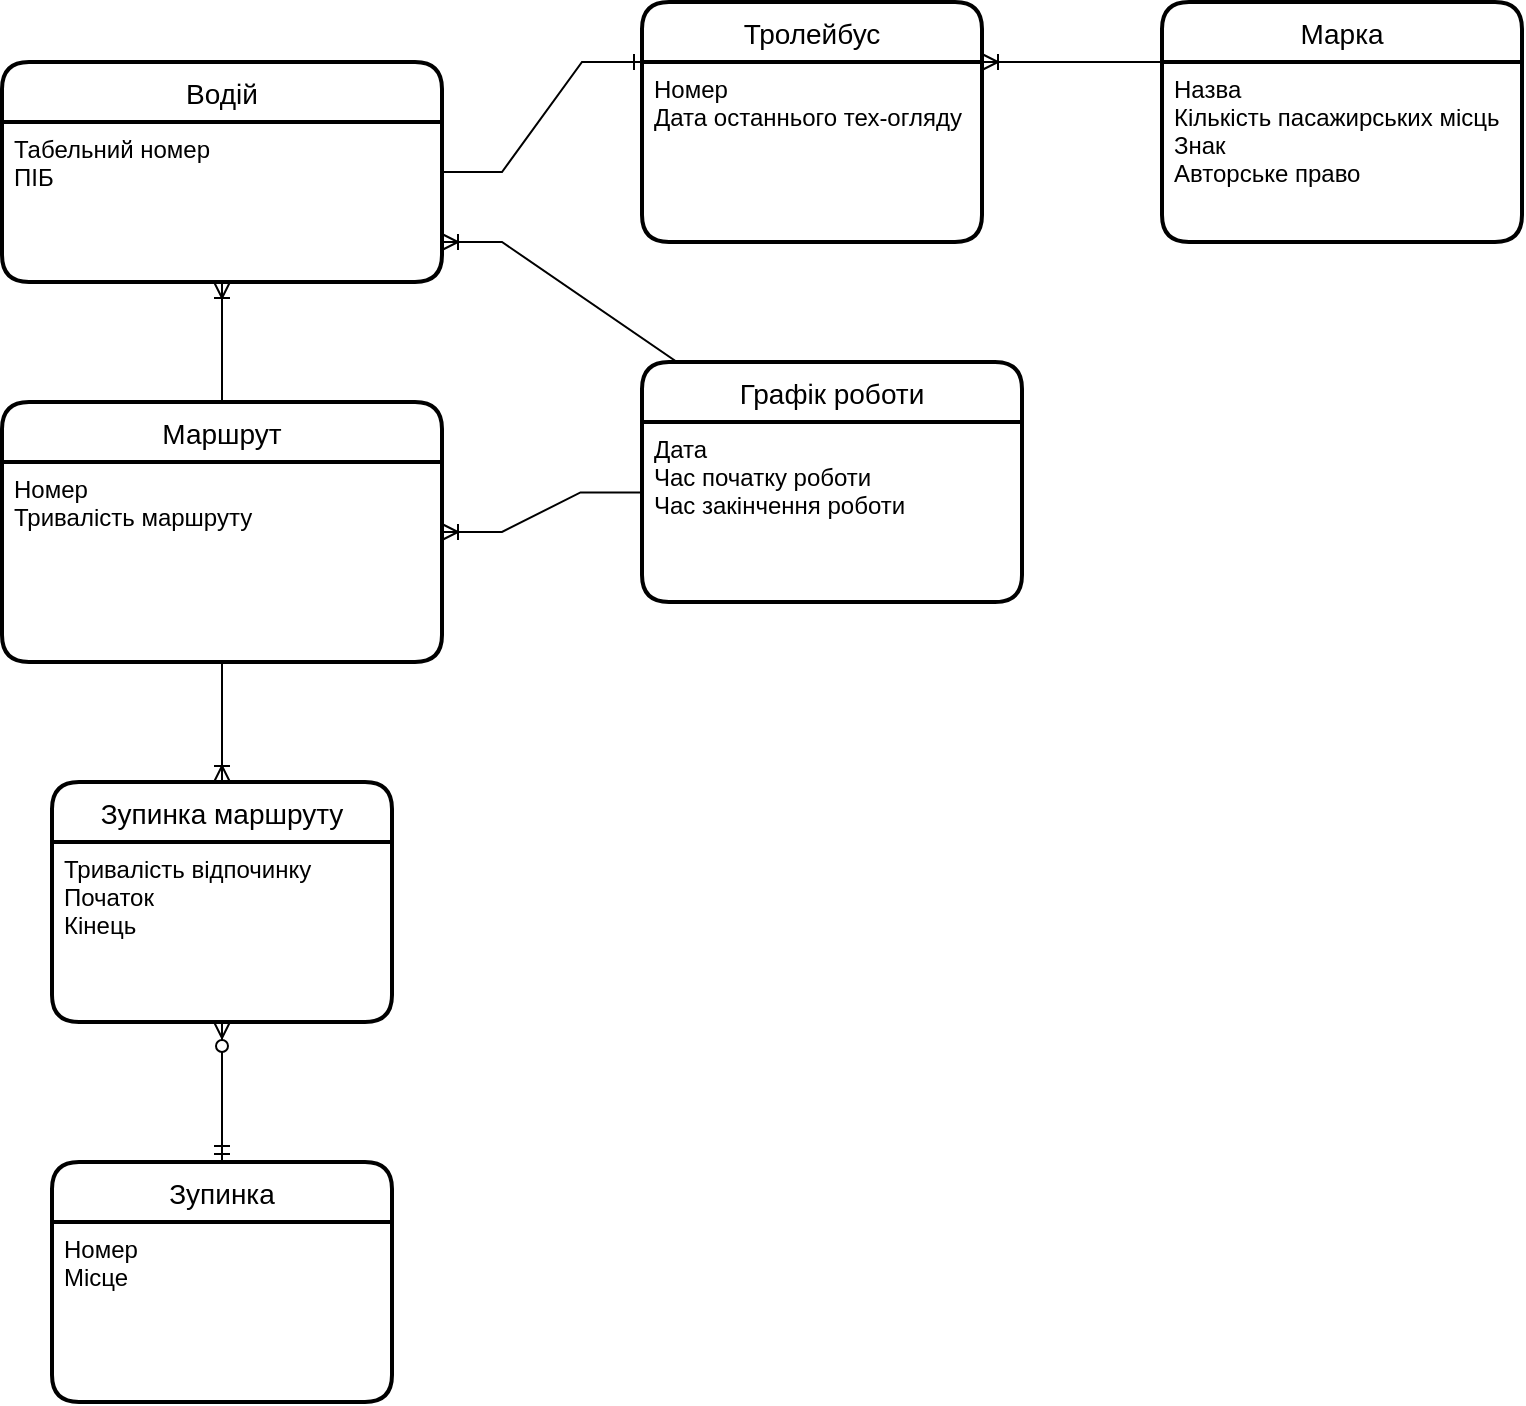 <mxfile version="18.0.6" type="device"><diagram id="R2lEEEUBdFMjLlhIrx00" name="Page-1"><mxGraphModel dx="1487" dy="1848" grid="1" gridSize="10" guides="1" tooltips="1" connect="1" arrows="1" fold="1" page="1" pageScale="1" pageWidth="850" pageHeight="1100" math="0" shadow="0" extFonts="Permanent Marker^https://fonts.googleapis.com/css?family=Permanent+Marker"><root><mxCell id="0"/><mxCell id="1" parent="0"/><mxCell id="nLsS8Zu92wZVRIPq-HFj-1" value="Водій" style="swimlane;childLayout=stackLayout;horizontal=1;startSize=30;horizontalStack=0;rounded=1;fontSize=14;fontStyle=0;strokeWidth=2;resizeParent=0;resizeLast=1;shadow=0;dashed=0;align=center;" parent="1" vertex="1"><mxGeometry x="60" y="30" width="220" height="110" as="geometry"/></mxCell><mxCell id="nLsS8Zu92wZVRIPq-HFj-2" value="Табельний номер&#10;ПІБ&#10;&#10;" style="align=left;strokeColor=none;fillColor=none;spacingLeft=4;fontSize=12;verticalAlign=top;resizable=0;rotatable=0;part=1;" parent="nLsS8Zu92wZVRIPq-HFj-1" vertex="1"><mxGeometry y="30" width="220" height="80" as="geometry"/></mxCell><mxCell id="nLsS8Zu92wZVRIPq-HFj-9" value="Тролейбус" style="swimlane;childLayout=stackLayout;horizontal=1;startSize=30;horizontalStack=0;rounded=1;fontSize=14;fontStyle=0;strokeWidth=2;resizeParent=0;resizeLast=1;shadow=0;dashed=0;align=center;" parent="1" vertex="1"><mxGeometry x="380" width="170" height="120" as="geometry"/></mxCell><mxCell id="nLsS8Zu92wZVRIPq-HFj-10" value="Номер&#10;Дата останнього тех-огляду" style="align=left;strokeColor=none;fillColor=none;spacingLeft=4;fontSize=12;verticalAlign=top;resizable=0;rotatable=0;part=1;" parent="nLsS8Zu92wZVRIPq-HFj-9" vertex="1"><mxGeometry y="30" width="170" height="90" as="geometry"/></mxCell><mxCell id="nLsS8Zu92wZVRIPq-HFj-11" value="Маршрут" style="swimlane;childLayout=stackLayout;horizontal=1;startSize=30;horizontalStack=0;rounded=1;fontSize=14;fontStyle=0;strokeWidth=2;resizeParent=0;resizeLast=1;shadow=0;dashed=0;align=center;strokeColor=#000000;" parent="1" vertex="1"><mxGeometry x="60" y="200" width="220" height="130" as="geometry"/></mxCell><mxCell id="nLsS8Zu92wZVRIPq-HFj-12" value="Номер&#10;Тривалість маршруту" style="align=left;strokeColor=none;fillColor=none;spacingLeft=4;fontSize=12;verticalAlign=top;resizable=0;rotatable=0;part=1;" parent="nLsS8Zu92wZVRIPq-HFj-11" vertex="1"><mxGeometry y="30" width="220" height="100" as="geometry"/></mxCell><mxCell id="nLsS8Zu92wZVRIPq-HFj-14" value="Марка" style="swimlane;childLayout=stackLayout;horizontal=1;startSize=30;horizontalStack=0;rounded=1;fontSize=14;fontStyle=0;strokeWidth=2;resizeParent=0;resizeLast=1;shadow=0;dashed=0;align=center;" parent="1" vertex="1"><mxGeometry x="640" width="180" height="120" as="geometry"/></mxCell><mxCell id="nLsS8Zu92wZVRIPq-HFj-15" value="Назва&#10;Кількість пасажирських місць &#10;Знак&#10;Авторське право" style="align=left;strokeColor=none;fillColor=none;spacingLeft=4;fontSize=12;verticalAlign=top;resizable=0;rotatable=0;part=1;" parent="nLsS8Zu92wZVRIPq-HFj-14" vertex="1"><mxGeometry y="30" width="180" height="90" as="geometry"/></mxCell><mxCell id="nLsS8Zu92wZVRIPq-HFj-35" value="Графік роботи" style="swimlane;childLayout=stackLayout;horizontal=1;startSize=30;horizontalStack=0;rounded=1;fontSize=14;fontStyle=0;strokeWidth=2;resizeParent=0;resizeLast=1;shadow=0;dashed=0;align=center;" parent="1" vertex="1"><mxGeometry x="380" y="180" width="190" height="120" as="geometry"/></mxCell><mxCell id="nLsS8Zu92wZVRIPq-HFj-36" value="Дата&#10;Час початку роботи&#10;Час закінчення роботи" style="align=left;strokeColor=none;fillColor=none;spacingLeft=4;fontSize=12;verticalAlign=top;resizable=0;rotatable=0;part=1;" parent="nLsS8Zu92wZVRIPq-HFj-35" vertex="1"><mxGeometry y="30" width="190" height="90" as="geometry"/></mxCell><mxCell id="nLsS8Zu92wZVRIPq-HFj-37" value="Зупинка" style="swimlane;childLayout=stackLayout;horizontal=1;startSize=30;horizontalStack=0;rounded=1;fontSize=14;fontStyle=0;strokeWidth=2;resizeParent=0;resizeLast=1;shadow=0;dashed=0;align=center;" parent="1" vertex="1"><mxGeometry x="85" y="580" width="170" height="120" as="geometry"/></mxCell><mxCell id="nLsS8Zu92wZVRIPq-HFj-38" value="Номер&#10;Місце" style="align=left;strokeColor=none;fillColor=none;spacingLeft=4;fontSize=12;verticalAlign=top;resizable=0;rotatable=0;part=1;" parent="nLsS8Zu92wZVRIPq-HFj-37" vertex="1"><mxGeometry y="30" width="170" height="90" as="geometry"/></mxCell><mxCell id="nLsS8Zu92wZVRIPq-HFj-48" value="" style="edgeStyle=entityRelationEdgeStyle;fontSize=12;html=1;endArrow=ERoneToMany;rounded=0;entryX=1;entryY=0.5;entryDx=0;entryDy=0;exitX=-0.004;exitY=0.391;exitDx=0;exitDy=0;exitPerimeter=0;" parent="1" source="nLsS8Zu92wZVRIPq-HFj-36" target="nLsS8Zu92wZVRIPq-HFj-11" edge="1"><mxGeometry width="100" height="100" relative="1" as="geometry"><mxPoint x="390" y="500" as="sourcePoint"/><mxPoint x="490" y="400" as="targetPoint"/></mxGeometry></mxCell><mxCell id="nLsS8Zu92wZVRIPq-HFj-49" value="" style="edgeStyle=entityRelationEdgeStyle;fontSize=12;html=1;endArrow=ERoneToMany;rounded=0;entryX=1;entryY=0.75;entryDx=0;entryDy=0;exitX=0.25;exitY=0;exitDx=0;exitDy=0;" parent="1" source="nLsS8Zu92wZVRIPq-HFj-35" target="nLsS8Zu92wZVRIPq-HFj-2" edge="1"><mxGeometry width="100" height="100" relative="1" as="geometry"><mxPoint x="494.24" y="390.19" as="sourcePoint"/><mxPoint x="350" y="390" as="targetPoint"/></mxGeometry></mxCell><mxCell id="nLsS8Zu92wZVRIPq-HFj-51" value="" style="edgeStyle=entityRelationEdgeStyle;fontSize=12;html=1;endArrow=ERoneToMany;rounded=0;exitX=0;exitY=0;exitDx=0;exitDy=0;entryX=1;entryY=0.25;entryDx=0;entryDy=0;" parent="1" source="nLsS8Zu92wZVRIPq-HFj-15" target="nLsS8Zu92wZVRIPq-HFj-9" edge="1"><mxGeometry width="100" height="100" relative="1" as="geometry"><mxPoint x="454.24" y="325.19" as="sourcePoint"/><mxPoint x="570" y="20" as="targetPoint"/></mxGeometry></mxCell><mxCell id="nLsS8Zu92wZVRIPq-HFj-54" value="" style="fontSize=12;html=1;endArrow=ERoneToMany;rounded=0;exitX=0.5;exitY=0;exitDx=0;exitDy=0;entryX=0.5;entryY=1;entryDx=0;entryDy=0;" parent="1" source="nLsS8Zu92wZVRIPq-HFj-11" target="nLsS8Zu92wZVRIPq-HFj-2" edge="1"><mxGeometry width="100" height="100" relative="1" as="geometry"><mxPoint x="434.24" y="380.0" as="sourcePoint"/><mxPoint x="250" y="430" as="targetPoint"/></mxGeometry></mxCell><mxCell id="nLsS8Zu92wZVRIPq-HFj-55" value="" style="edgeStyle=entityRelationEdgeStyle;fontSize=12;html=1;endArrow=ERone;endFill=1;rounded=0;exitX=1;exitY=0.5;exitDx=0;exitDy=0;entryX=0;entryY=0;entryDx=0;entryDy=0;" parent="1" source="nLsS8Zu92wZVRIPq-HFj-1" target="nLsS8Zu92wZVRIPq-HFj-10" edge="1"><mxGeometry width="100" height="100" relative="1" as="geometry"><mxPoint x="280" y="150" as="sourcePoint"/><mxPoint x="380" y="50" as="targetPoint"/></mxGeometry></mxCell><mxCell id="DAA1ep7J9C-Rdtq3-TfT-2" value="Зупинка маршруту" style="swimlane;childLayout=stackLayout;horizontal=1;startSize=30;horizontalStack=0;rounded=1;fontSize=14;fontStyle=0;strokeWidth=2;resizeParent=0;resizeLast=1;shadow=0;dashed=0;align=center;" parent="1" vertex="1"><mxGeometry x="85" y="390" width="170" height="120" as="geometry"/></mxCell><mxCell id="DAA1ep7J9C-Rdtq3-TfT-3" value="Тривалість відпочинку&#10;Початок&#10;Кінець" style="align=left;strokeColor=none;fillColor=none;spacingLeft=4;fontSize=12;verticalAlign=top;resizable=0;rotatable=0;part=1;" parent="DAA1ep7J9C-Rdtq3-TfT-2" vertex="1"><mxGeometry y="30" width="170" height="90" as="geometry"/></mxCell><mxCell id="DAA1ep7J9C-Rdtq3-TfT-5" value="" style="fontSize=12;html=1;endArrow=ERoneToMany;rounded=0;exitX=0.5;exitY=1;exitDx=0;exitDy=0;entryX=0.5;entryY=0;entryDx=0;entryDy=0;" parent="1" source="nLsS8Zu92wZVRIPq-HFj-12" target="DAA1ep7J9C-Rdtq3-TfT-2" edge="1"><mxGeometry width="100" height="100" relative="1" as="geometry"><mxPoint x="329.24" y="350.0" as="sourcePoint"/><mxPoint x="230" y="370" as="targetPoint"/></mxGeometry></mxCell><mxCell id="DAA1ep7J9C-Rdtq3-TfT-7" value="" style="fontSize=12;html=1;endArrow=ERzeroToMany;startArrow=ERmandOne;rounded=0;entryX=0.5;entryY=1;entryDx=0;entryDy=0;exitX=0.5;exitY=0;exitDx=0;exitDy=0;" parent="1" source="nLsS8Zu92wZVRIPq-HFj-37" target="DAA1ep7J9C-Rdtq3-TfT-3" edge="1"><mxGeometry width="100" height="100" relative="1" as="geometry"><mxPoint x="280" y="620" as="sourcePoint"/><mxPoint x="380" y="520" as="targetPoint"/></mxGeometry></mxCell></root></mxGraphModel></diagram></mxfile>